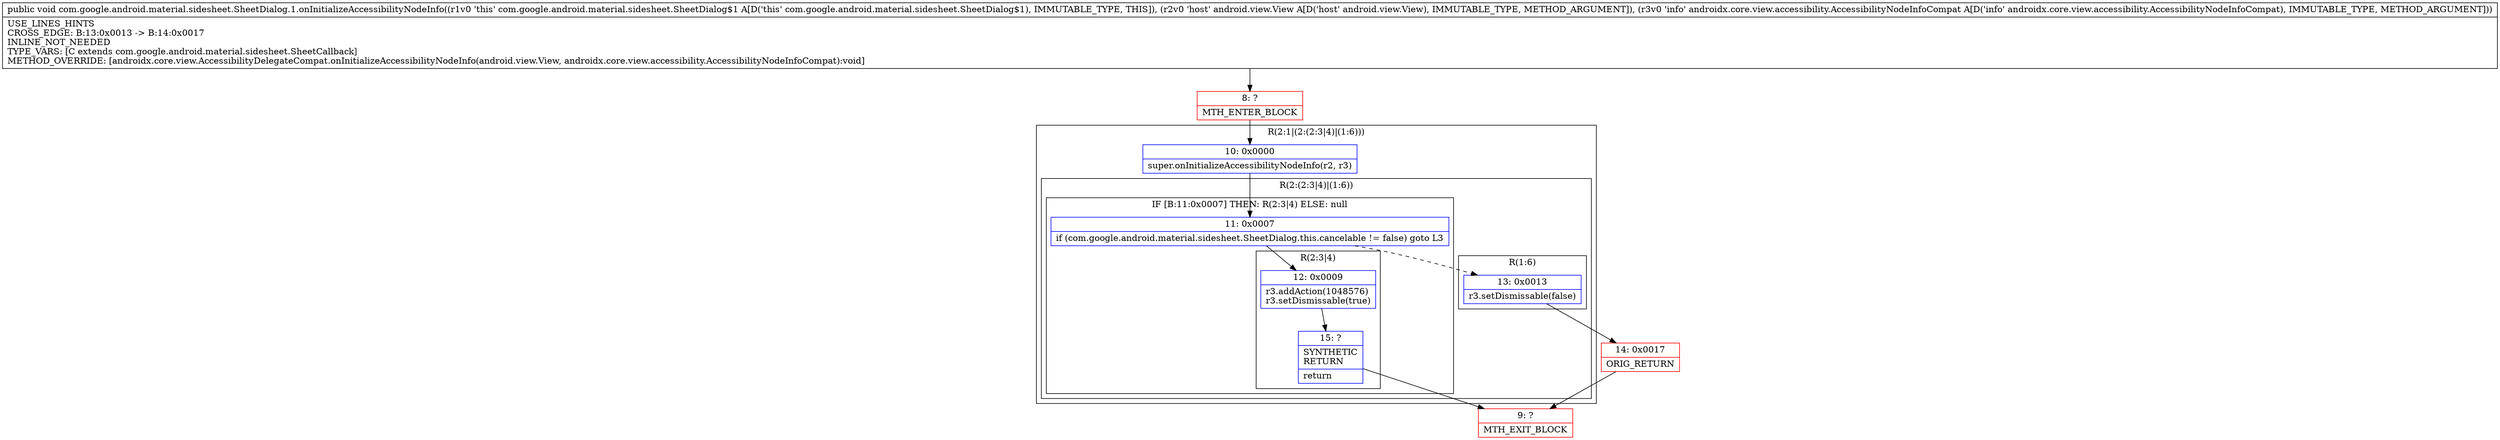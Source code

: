 digraph "CFG forcom.google.android.material.sidesheet.SheetDialog.1.onInitializeAccessibilityNodeInfo(Landroid\/view\/View;Landroidx\/core\/view\/accessibility\/AccessibilityNodeInfoCompat;)V" {
subgraph cluster_Region_107372997 {
label = "R(2:1|(2:(2:3|4)|(1:6)))";
node [shape=record,color=blue];
Node_10 [shape=record,label="{10\:\ 0x0000|super.onInitializeAccessibilityNodeInfo(r2, r3)\l}"];
subgraph cluster_Region_1510810051 {
label = "R(2:(2:3|4)|(1:6))";
node [shape=record,color=blue];
subgraph cluster_IfRegion_459210790 {
label = "IF [B:11:0x0007] THEN: R(2:3|4) ELSE: null";
node [shape=record,color=blue];
Node_11 [shape=record,label="{11\:\ 0x0007|if (com.google.android.material.sidesheet.SheetDialog.this.cancelable != false) goto L3\l}"];
subgraph cluster_Region_1241596048 {
label = "R(2:3|4)";
node [shape=record,color=blue];
Node_12 [shape=record,label="{12\:\ 0x0009|r3.addAction(1048576)\lr3.setDismissable(true)\l}"];
Node_15 [shape=record,label="{15\:\ ?|SYNTHETIC\lRETURN\l|return\l}"];
}
}
subgraph cluster_Region_2136766556 {
label = "R(1:6)";
node [shape=record,color=blue];
Node_13 [shape=record,label="{13\:\ 0x0013|r3.setDismissable(false)\l}"];
}
}
}
Node_8 [shape=record,color=red,label="{8\:\ ?|MTH_ENTER_BLOCK\l}"];
Node_9 [shape=record,color=red,label="{9\:\ ?|MTH_EXIT_BLOCK\l}"];
Node_14 [shape=record,color=red,label="{14\:\ 0x0017|ORIG_RETURN\l}"];
MethodNode[shape=record,label="{public void com.google.android.material.sidesheet.SheetDialog.1.onInitializeAccessibilityNodeInfo((r1v0 'this' com.google.android.material.sidesheet.SheetDialog$1 A[D('this' com.google.android.material.sidesheet.SheetDialog$1), IMMUTABLE_TYPE, THIS]), (r2v0 'host' android.view.View A[D('host' android.view.View), IMMUTABLE_TYPE, METHOD_ARGUMENT]), (r3v0 'info' androidx.core.view.accessibility.AccessibilityNodeInfoCompat A[D('info' androidx.core.view.accessibility.AccessibilityNodeInfoCompat), IMMUTABLE_TYPE, METHOD_ARGUMENT]))  | USE_LINES_HINTS\lCROSS_EDGE: B:13:0x0013 \-\> B:14:0x0017\lINLINE_NOT_NEEDED\lTYPE_VARS: [C extends com.google.android.material.sidesheet.SheetCallback]\lMETHOD_OVERRIDE: [androidx.core.view.AccessibilityDelegateCompat.onInitializeAccessibilityNodeInfo(android.view.View, androidx.core.view.accessibility.AccessibilityNodeInfoCompat):void]\l}"];
MethodNode -> Node_8;Node_10 -> Node_11;
Node_11 -> Node_12;
Node_11 -> Node_13[style=dashed];
Node_12 -> Node_15;
Node_15 -> Node_9;
Node_13 -> Node_14;
Node_8 -> Node_10;
Node_14 -> Node_9;
}

